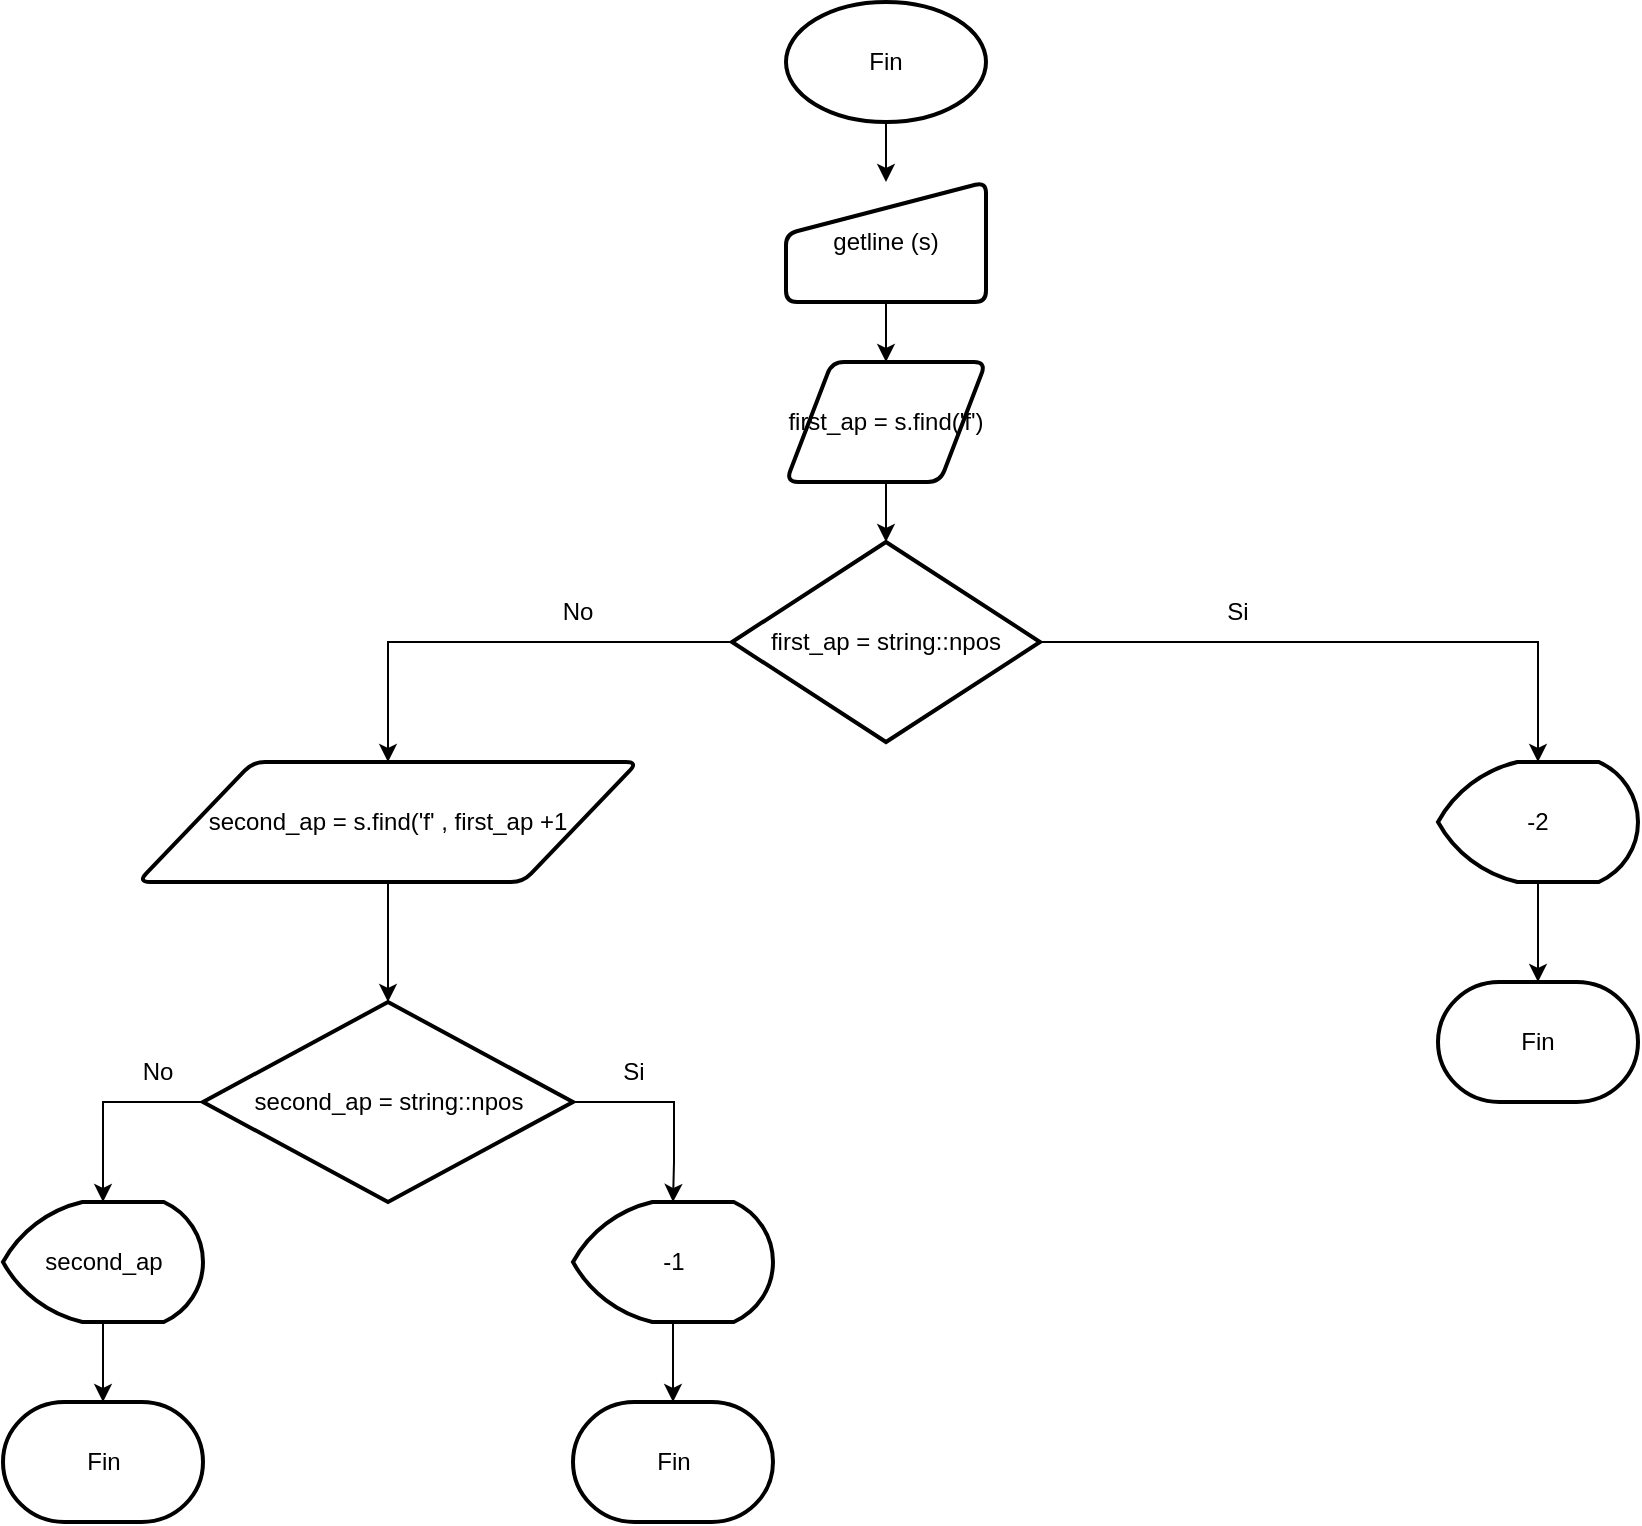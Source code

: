 <mxfile version="24.3.1" type="github">
  <diagram name="Página-1" id="NP7zbiW7L71OfeHI0jSU">
    <mxGraphModel dx="1926" dy="550" grid="1" gridSize="10" guides="1" tooltips="1" connect="1" arrows="1" fold="1" page="1" pageScale="1" pageWidth="827" pageHeight="1169" math="0" shadow="0">
      <root>
        <mxCell id="0" />
        <mxCell id="1" parent="0" />
        <mxCell id="TGEBY_nqchHKrVX--K1w-9" value="" style="edgeStyle=orthogonalEdgeStyle;rounded=0;orthogonalLoop=1;jettySize=auto;html=1;" edge="1" parent="1" source="TGEBY_nqchHKrVX--K1w-1" target="TGEBY_nqchHKrVX--K1w-2">
          <mxGeometry relative="1" as="geometry" />
        </mxCell>
        <mxCell id="TGEBY_nqchHKrVX--K1w-1" value="Fin" style="strokeWidth=2;html=1;shape=mxgraph.flowchart.start_1;whiteSpace=wrap;" vertex="1" parent="1">
          <mxGeometry x="364" y="10" width="100" height="60" as="geometry" />
        </mxCell>
        <mxCell id="TGEBY_nqchHKrVX--K1w-10" value="" style="edgeStyle=orthogonalEdgeStyle;rounded=0;orthogonalLoop=1;jettySize=auto;html=1;" edge="1" parent="1" source="TGEBY_nqchHKrVX--K1w-2" target="TGEBY_nqchHKrVX--K1w-3">
          <mxGeometry relative="1" as="geometry" />
        </mxCell>
        <mxCell id="TGEBY_nqchHKrVX--K1w-2" value="getline (s)" style="html=1;strokeWidth=2;shape=manualInput;whiteSpace=wrap;rounded=1;size=26;arcSize=11;" vertex="1" parent="1">
          <mxGeometry x="364" y="100" width="100" height="60" as="geometry" />
        </mxCell>
        <mxCell id="TGEBY_nqchHKrVX--K1w-11" value="" style="edgeStyle=orthogonalEdgeStyle;rounded=0;orthogonalLoop=1;jettySize=auto;html=1;" edge="1" parent="1" source="TGEBY_nqchHKrVX--K1w-3" target="TGEBY_nqchHKrVX--K1w-4">
          <mxGeometry relative="1" as="geometry" />
        </mxCell>
        <mxCell id="TGEBY_nqchHKrVX--K1w-3" value="first_ap = s.find(&#39;f&#39;)" style="shape=parallelogram;html=1;strokeWidth=2;perimeter=parallelogramPerimeter;whiteSpace=wrap;rounded=1;arcSize=12;size=0.23;" vertex="1" parent="1">
          <mxGeometry x="364" y="190" width="100" height="60" as="geometry" />
        </mxCell>
        <mxCell id="TGEBY_nqchHKrVX--K1w-6" style="edgeStyle=orthogonalEdgeStyle;rounded=0;orthogonalLoop=1;jettySize=auto;html=1;entryX=0.5;entryY=0;entryDx=0;entryDy=0;" edge="1" parent="1" source="TGEBY_nqchHKrVX--K1w-4" target="TGEBY_nqchHKrVX--K1w-5">
          <mxGeometry relative="1" as="geometry" />
        </mxCell>
        <mxCell id="TGEBY_nqchHKrVX--K1w-4" value="first_ap = string::npos" style="strokeWidth=2;html=1;shape=mxgraph.flowchart.decision;whiteSpace=wrap;" vertex="1" parent="1">
          <mxGeometry x="337" y="280" width="154" height="100" as="geometry" />
        </mxCell>
        <mxCell id="TGEBY_nqchHKrVX--K1w-8" value="" style="edgeStyle=orthogonalEdgeStyle;rounded=0;orthogonalLoop=1;jettySize=auto;html=1;" edge="1" parent="1" source="TGEBY_nqchHKrVX--K1w-5" target="TGEBY_nqchHKrVX--K1w-7">
          <mxGeometry relative="1" as="geometry" />
        </mxCell>
        <mxCell id="TGEBY_nqchHKrVX--K1w-5" value="second_ap = s.find(&#39;f&#39; , first_ap +1" style="shape=parallelogram;html=1;strokeWidth=2;perimeter=parallelogramPerimeter;whiteSpace=wrap;rounded=1;arcSize=12;size=0.23;" vertex="1" parent="1">
          <mxGeometry x="40" y="390" width="250" height="60" as="geometry" />
        </mxCell>
        <mxCell id="TGEBY_nqchHKrVX--K1w-13" style="edgeStyle=orthogonalEdgeStyle;rounded=0;orthogonalLoop=1;jettySize=auto;html=1;entryX=0.5;entryY=0;entryDx=0;entryDy=0;" edge="1" parent="1" source="TGEBY_nqchHKrVX--K1w-7" target="TGEBY_nqchHKrVX--K1w-14">
          <mxGeometry relative="1" as="geometry">
            <mxPoint x="23" y="610" as="targetPoint" />
            <Array as="points">
              <mxPoint x="23" y="560" />
            </Array>
          </mxGeometry>
        </mxCell>
        <mxCell id="TGEBY_nqchHKrVX--K1w-7" value="second_ap = string::npos" style="strokeWidth=2;html=1;shape=mxgraph.flowchart.decision;whiteSpace=wrap;" vertex="1" parent="1">
          <mxGeometry x="72.5" y="510" width="185" height="100" as="geometry" />
        </mxCell>
        <mxCell id="TGEBY_nqchHKrVX--K1w-26" value="" style="edgeStyle=orthogonalEdgeStyle;rounded=0;orthogonalLoop=1;jettySize=auto;html=1;" edge="1" parent="1" source="TGEBY_nqchHKrVX--K1w-14" target="TGEBY_nqchHKrVX--K1w-23">
          <mxGeometry relative="1" as="geometry" />
        </mxCell>
        <mxCell id="TGEBY_nqchHKrVX--K1w-14" value="second_ap" style="strokeWidth=2;html=1;shape=mxgraph.flowchart.display;whiteSpace=wrap;" vertex="1" parent="1">
          <mxGeometry x="-27.5" y="610" width="100" height="60" as="geometry" />
        </mxCell>
        <mxCell id="TGEBY_nqchHKrVX--K1w-15" value="No" style="text;html=1;align=center;verticalAlign=middle;whiteSpace=wrap;rounded=0;" vertex="1" parent="1">
          <mxGeometry x="20" y="530" width="60" height="30" as="geometry" />
        </mxCell>
        <mxCell id="TGEBY_nqchHKrVX--K1w-25" value="" style="edgeStyle=orthogonalEdgeStyle;rounded=0;orthogonalLoop=1;jettySize=auto;html=1;" edge="1" parent="1" source="TGEBY_nqchHKrVX--K1w-16" target="TGEBY_nqchHKrVX--K1w-24">
          <mxGeometry relative="1" as="geometry" />
        </mxCell>
        <mxCell id="TGEBY_nqchHKrVX--K1w-16" value="-1" style="strokeWidth=2;html=1;shape=mxgraph.flowchart.display;whiteSpace=wrap;" vertex="1" parent="1">
          <mxGeometry x="257.5" y="610" width="100" height="60" as="geometry" />
        </mxCell>
        <mxCell id="TGEBY_nqchHKrVX--K1w-17" style="edgeStyle=orthogonalEdgeStyle;rounded=0;orthogonalLoop=1;jettySize=auto;html=1;entryX=0.5;entryY=0;entryDx=0;entryDy=0;entryPerimeter=0;" edge="1" parent="1" source="TGEBY_nqchHKrVX--K1w-7" target="TGEBY_nqchHKrVX--K1w-16">
          <mxGeometry relative="1" as="geometry">
            <Array as="points">
              <mxPoint x="308" y="560" />
              <mxPoint x="308" y="590" />
            </Array>
          </mxGeometry>
        </mxCell>
        <mxCell id="TGEBY_nqchHKrVX--K1w-18" value="Si" style="text;html=1;align=center;verticalAlign=middle;whiteSpace=wrap;rounded=0;" vertex="1" parent="1">
          <mxGeometry x="257.5" y="530" width="60" height="30" as="geometry" />
        </mxCell>
        <mxCell id="TGEBY_nqchHKrVX--K1w-19" value="No" style="text;html=1;align=center;verticalAlign=middle;whiteSpace=wrap;rounded=0;" vertex="1" parent="1">
          <mxGeometry x="230" y="300" width="60" height="30" as="geometry" />
        </mxCell>
        <mxCell id="TGEBY_nqchHKrVX--K1w-28" value="" style="edgeStyle=orthogonalEdgeStyle;rounded=0;orthogonalLoop=1;jettySize=auto;html=1;" edge="1" parent="1" source="TGEBY_nqchHKrVX--K1w-20" target="TGEBY_nqchHKrVX--K1w-27">
          <mxGeometry relative="1" as="geometry" />
        </mxCell>
        <mxCell id="TGEBY_nqchHKrVX--K1w-20" value="-2" style="strokeWidth=2;html=1;shape=mxgraph.flowchart.display;whiteSpace=wrap;" vertex="1" parent="1">
          <mxGeometry x="690" y="390" width="100" height="60" as="geometry" />
        </mxCell>
        <mxCell id="TGEBY_nqchHKrVX--K1w-21" style="edgeStyle=orthogonalEdgeStyle;rounded=0;orthogonalLoop=1;jettySize=auto;html=1;entryX=0.5;entryY=0;entryDx=0;entryDy=0;entryPerimeter=0;" edge="1" parent="1" source="TGEBY_nqchHKrVX--K1w-4" target="TGEBY_nqchHKrVX--K1w-20">
          <mxGeometry relative="1" as="geometry">
            <Array as="points">
              <mxPoint x="740" y="330" />
            </Array>
          </mxGeometry>
        </mxCell>
        <mxCell id="TGEBY_nqchHKrVX--K1w-22" value="Si" style="text;html=1;align=center;verticalAlign=middle;whiteSpace=wrap;rounded=0;" vertex="1" parent="1">
          <mxGeometry x="560" y="300" width="60" height="30" as="geometry" />
        </mxCell>
        <mxCell id="TGEBY_nqchHKrVX--K1w-23" value="Fin" style="strokeWidth=2;html=1;shape=mxgraph.flowchart.terminator;whiteSpace=wrap;" vertex="1" parent="1">
          <mxGeometry x="-27.5" y="710" width="100" height="60" as="geometry" />
        </mxCell>
        <mxCell id="TGEBY_nqchHKrVX--K1w-24" value="Fin" style="strokeWidth=2;html=1;shape=mxgraph.flowchart.terminator;whiteSpace=wrap;" vertex="1" parent="1">
          <mxGeometry x="257.5" y="710" width="100" height="60" as="geometry" />
        </mxCell>
        <mxCell id="TGEBY_nqchHKrVX--K1w-27" value="Fin" style="strokeWidth=2;html=1;shape=mxgraph.flowchart.terminator;whiteSpace=wrap;" vertex="1" parent="1">
          <mxGeometry x="690" y="500" width="100" height="60" as="geometry" />
        </mxCell>
      </root>
    </mxGraphModel>
  </diagram>
</mxfile>
